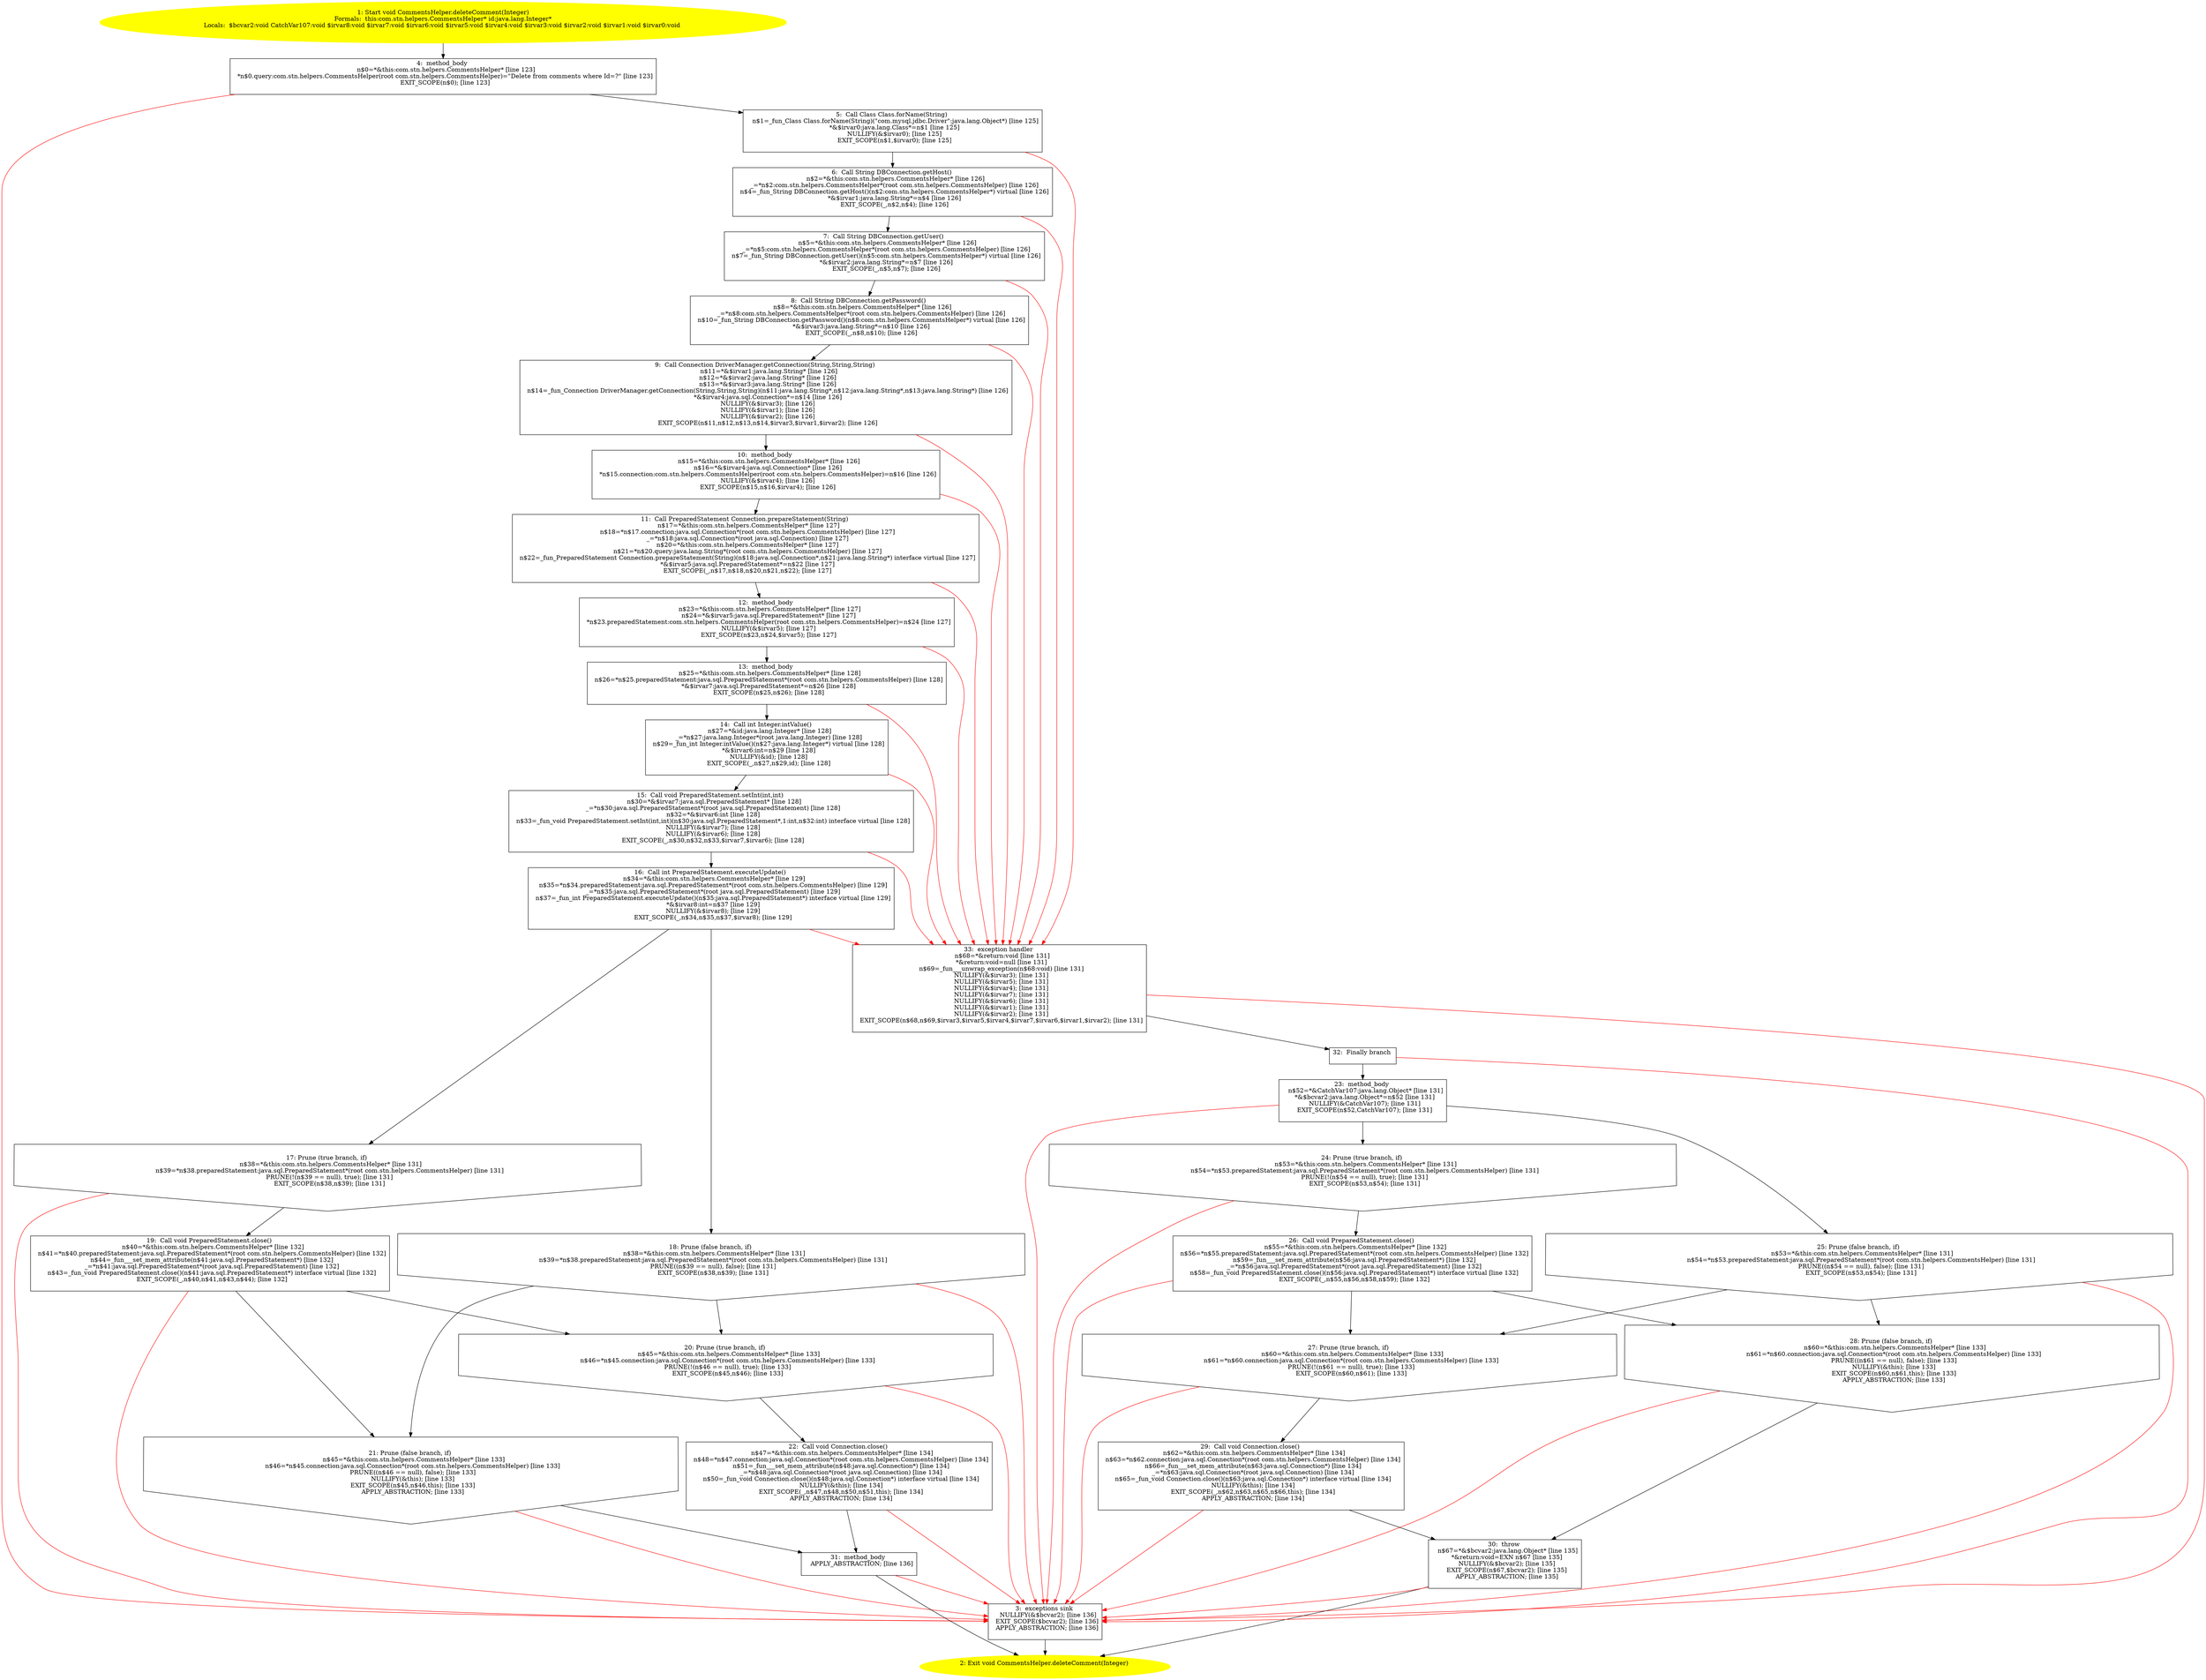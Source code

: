 /* @generated */
digraph cfg {
"com.stn.helpers.CommentsHelper.deleteComment(java.lang.Integer):void.423a9699dd00a270ac2ba708b6a94c15_1" [label="1: Start void CommentsHelper.deleteComment(Integer)\nFormals:  this:com.stn.helpers.CommentsHelper* id:java.lang.Integer*\nLocals:  $bcvar2:void CatchVar107:void $irvar8:void $irvar7:void $irvar6:void $irvar5:void $irvar4:void $irvar3:void $irvar2:void $irvar1:void $irvar0:void \n  " color=yellow style=filled]
	

	 "com.stn.helpers.CommentsHelper.deleteComment(java.lang.Integer):void.423a9699dd00a270ac2ba708b6a94c15_1" -> "com.stn.helpers.CommentsHelper.deleteComment(java.lang.Integer):void.423a9699dd00a270ac2ba708b6a94c15_4" ;
"com.stn.helpers.CommentsHelper.deleteComment(java.lang.Integer):void.423a9699dd00a270ac2ba708b6a94c15_2" [label="2: Exit void CommentsHelper.deleteComment(Integer) \n  " color=yellow style=filled]
	

"com.stn.helpers.CommentsHelper.deleteComment(java.lang.Integer):void.423a9699dd00a270ac2ba708b6a94c15_3" [label="3:  exceptions sink \n   NULLIFY(&$bcvar2); [line 136]\n  EXIT_SCOPE($bcvar2); [line 136]\n  APPLY_ABSTRACTION; [line 136]\n " shape="box"]
	

	 "com.stn.helpers.CommentsHelper.deleteComment(java.lang.Integer):void.423a9699dd00a270ac2ba708b6a94c15_3" -> "com.stn.helpers.CommentsHelper.deleteComment(java.lang.Integer):void.423a9699dd00a270ac2ba708b6a94c15_2" ;
"com.stn.helpers.CommentsHelper.deleteComment(java.lang.Integer):void.423a9699dd00a270ac2ba708b6a94c15_4" [label="4:  method_body \n   n$0=*&this:com.stn.helpers.CommentsHelper* [line 123]\n  *n$0.query:com.stn.helpers.CommentsHelper(root com.stn.helpers.CommentsHelper)=\"Delete from comments where Id=?\" [line 123]\n  EXIT_SCOPE(n$0); [line 123]\n " shape="box"]
	

	 "com.stn.helpers.CommentsHelper.deleteComment(java.lang.Integer):void.423a9699dd00a270ac2ba708b6a94c15_4" -> "com.stn.helpers.CommentsHelper.deleteComment(java.lang.Integer):void.423a9699dd00a270ac2ba708b6a94c15_5" ;
	 "com.stn.helpers.CommentsHelper.deleteComment(java.lang.Integer):void.423a9699dd00a270ac2ba708b6a94c15_4" -> "com.stn.helpers.CommentsHelper.deleteComment(java.lang.Integer):void.423a9699dd00a270ac2ba708b6a94c15_3" [color="red" ];
"com.stn.helpers.CommentsHelper.deleteComment(java.lang.Integer):void.423a9699dd00a270ac2ba708b6a94c15_5" [label="5:  Call Class Class.forName(String) \n   n$1=_fun_Class Class.forName(String)(\"com.mysql.jdbc.Driver\":java.lang.Object*) [line 125]\n  *&$irvar0:java.lang.Class*=n$1 [line 125]\n  NULLIFY(&$irvar0); [line 125]\n  EXIT_SCOPE(n$1,$irvar0); [line 125]\n " shape="box"]
	

	 "com.stn.helpers.CommentsHelper.deleteComment(java.lang.Integer):void.423a9699dd00a270ac2ba708b6a94c15_5" -> "com.stn.helpers.CommentsHelper.deleteComment(java.lang.Integer):void.423a9699dd00a270ac2ba708b6a94c15_6" ;
	 "com.stn.helpers.CommentsHelper.deleteComment(java.lang.Integer):void.423a9699dd00a270ac2ba708b6a94c15_5" -> "com.stn.helpers.CommentsHelper.deleteComment(java.lang.Integer):void.423a9699dd00a270ac2ba708b6a94c15_33" [color="red" ];
"com.stn.helpers.CommentsHelper.deleteComment(java.lang.Integer):void.423a9699dd00a270ac2ba708b6a94c15_6" [label="6:  Call String DBConnection.getHost() \n   n$2=*&this:com.stn.helpers.CommentsHelper* [line 126]\n  _=*n$2:com.stn.helpers.CommentsHelper*(root com.stn.helpers.CommentsHelper) [line 126]\n  n$4=_fun_String DBConnection.getHost()(n$2:com.stn.helpers.CommentsHelper*) virtual [line 126]\n  *&$irvar1:java.lang.String*=n$4 [line 126]\n  EXIT_SCOPE(_,n$2,n$4); [line 126]\n " shape="box"]
	

	 "com.stn.helpers.CommentsHelper.deleteComment(java.lang.Integer):void.423a9699dd00a270ac2ba708b6a94c15_6" -> "com.stn.helpers.CommentsHelper.deleteComment(java.lang.Integer):void.423a9699dd00a270ac2ba708b6a94c15_7" ;
	 "com.stn.helpers.CommentsHelper.deleteComment(java.lang.Integer):void.423a9699dd00a270ac2ba708b6a94c15_6" -> "com.stn.helpers.CommentsHelper.deleteComment(java.lang.Integer):void.423a9699dd00a270ac2ba708b6a94c15_33" [color="red" ];
"com.stn.helpers.CommentsHelper.deleteComment(java.lang.Integer):void.423a9699dd00a270ac2ba708b6a94c15_7" [label="7:  Call String DBConnection.getUser() \n   n$5=*&this:com.stn.helpers.CommentsHelper* [line 126]\n  _=*n$5:com.stn.helpers.CommentsHelper*(root com.stn.helpers.CommentsHelper) [line 126]\n  n$7=_fun_String DBConnection.getUser()(n$5:com.stn.helpers.CommentsHelper*) virtual [line 126]\n  *&$irvar2:java.lang.String*=n$7 [line 126]\n  EXIT_SCOPE(_,n$5,n$7); [line 126]\n " shape="box"]
	

	 "com.stn.helpers.CommentsHelper.deleteComment(java.lang.Integer):void.423a9699dd00a270ac2ba708b6a94c15_7" -> "com.stn.helpers.CommentsHelper.deleteComment(java.lang.Integer):void.423a9699dd00a270ac2ba708b6a94c15_8" ;
	 "com.stn.helpers.CommentsHelper.deleteComment(java.lang.Integer):void.423a9699dd00a270ac2ba708b6a94c15_7" -> "com.stn.helpers.CommentsHelper.deleteComment(java.lang.Integer):void.423a9699dd00a270ac2ba708b6a94c15_33" [color="red" ];
"com.stn.helpers.CommentsHelper.deleteComment(java.lang.Integer):void.423a9699dd00a270ac2ba708b6a94c15_8" [label="8:  Call String DBConnection.getPassword() \n   n$8=*&this:com.stn.helpers.CommentsHelper* [line 126]\n  _=*n$8:com.stn.helpers.CommentsHelper*(root com.stn.helpers.CommentsHelper) [line 126]\n  n$10=_fun_String DBConnection.getPassword()(n$8:com.stn.helpers.CommentsHelper*) virtual [line 126]\n  *&$irvar3:java.lang.String*=n$10 [line 126]\n  EXIT_SCOPE(_,n$8,n$10); [line 126]\n " shape="box"]
	

	 "com.stn.helpers.CommentsHelper.deleteComment(java.lang.Integer):void.423a9699dd00a270ac2ba708b6a94c15_8" -> "com.stn.helpers.CommentsHelper.deleteComment(java.lang.Integer):void.423a9699dd00a270ac2ba708b6a94c15_9" ;
	 "com.stn.helpers.CommentsHelper.deleteComment(java.lang.Integer):void.423a9699dd00a270ac2ba708b6a94c15_8" -> "com.stn.helpers.CommentsHelper.deleteComment(java.lang.Integer):void.423a9699dd00a270ac2ba708b6a94c15_33" [color="red" ];
"com.stn.helpers.CommentsHelper.deleteComment(java.lang.Integer):void.423a9699dd00a270ac2ba708b6a94c15_9" [label="9:  Call Connection DriverManager.getConnection(String,String,String) \n   n$11=*&$irvar1:java.lang.String* [line 126]\n  n$12=*&$irvar2:java.lang.String* [line 126]\n  n$13=*&$irvar3:java.lang.String* [line 126]\n  n$14=_fun_Connection DriverManager.getConnection(String,String,String)(n$11:java.lang.String*,n$12:java.lang.String*,n$13:java.lang.String*) [line 126]\n  *&$irvar4:java.sql.Connection*=n$14 [line 126]\n  NULLIFY(&$irvar3); [line 126]\n  NULLIFY(&$irvar1); [line 126]\n  NULLIFY(&$irvar2); [line 126]\n  EXIT_SCOPE(n$11,n$12,n$13,n$14,$irvar3,$irvar1,$irvar2); [line 126]\n " shape="box"]
	

	 "com.stn.helpers.CommentsHelper.deleteComment(java.lang.Integer):void.423a9699dd00a270ac2ba708b6a94c15_9" -> "com.stn.helpers.CommentsHelper.deleteComment(java.lang.Integer):void.423a9699dd00a270ac2ba708b6a94c15_10" ;
	 "com.stn.helpers.CommentsHelper.deleteComment(java.lang.Integer):void.423a9699dd00a270ac2ba708b6a94c15_9" -> "com.stn.helpers.CommentsHelper.deleteComment(java.lang.Integer):void.423a9699dd00a270ac2ba708b6a94c15_33" [color="red" ];
"com.stn.helpers.CommentsHelper.deleteComment(java.lang.Integer):void.423a9699dd00a270ac2ba708b6a94c15_10" [label="10:  method_body \n   n$15=*&this:com.stn.helpers.CommentsHelper* [line 126]\n  n$16=*&$irvar4:java.sql.Connection* [line 126]\n  *n$15.connection:com.stn.helpers.CommentsHelper(root com.stn.helpers.CommentsHelper)=n$16 [line 126]\n  NULLIFY(&$irvar4); [line 126]\n  EXIT_SCOPE(n$15,n$16,$irvar4); [line 126]\n " shape="box"]
	

	 "com.stn.helpers.CommentsHelper.deleteComment(java.lang.Integer):void.423a9699dd00a270ac2ba708b6a94c15_10" -> "com.stn.helpers.CommentsHelper.deleteComment(java.lang.Integer):void.423a9699dd00a270ac2ba708b6a94c15_11" ;
	 "com.stn.helpers.CommentsHelper.deleteComment(java.lang.Integer):void.423a9699dd00a270ac2ba708b6a94c15_10" -> "com.stn.helpers.CommentsHelper.deleteComment(java.lang.Integer):void.423a9699dd00a270ac2ba708b6a94c15_33" [color="red" ];
"com.stn.helpers.CommentsHelper.deleteComment(java.lang.Integer):void.423a9699dd00a270ac2ba708b6a94c15_11" [label="11:  Call PreparedStatement Connection.prepareStatement(String) \n   n$17=*&this:com.stn.helpers.CommentsHelper* [line 127]\n  n$18=*n$17.connection:java.sql.Connection*(root com.stn.helpers.CommentsHelper) [line 127]\n  _=*n$18:java.sql.Connection*(root java.sql.Connection) [line 127]\n  n$20=*&this:com.stn.helpers.CommentsHelper* [line 127]\n  n$21=*n$20.query:java.lang.String*(root com.stn.helpers.CommentsHelper) [line 127]\n  n$22=_fun_PreparedStatement Connection.prepareStatement(String)(n$18:java.sql.Connection*,n$21:java.lang.String*) interface virtual [line 127]\n  *&$irvar5:java.sql.PreparedStatement*=n$22 [line 127]\n  EXIT_SCOPE(_,n$17,n$18,n$20,n$21,n$22); [line 127]\n " shape="box"]
	

	 "com.stn.helpers.CommentsHelper.deleteComment(java.lang.Integer):void.423a9699dd00a270ac2ba708b6a94c15_11" -> "com.stn.helpers.CommentsHelper.deleteComment(java.lang.Integer):void.423a9699dd00a270ac2ba708b6a94c15_12" ;
	 "com.stn.helpers.CommentsHelper.deleteComment(java.lang.Integer):void.423a9699dd00a270ac2ba708b6a94c15_11" -> "com.stn.helpers.CommentsHelper.deleteComment(java.lang.Integer):void.423a9699dd00a270ac2ba708b6a94c15_33" [color="red" ];
"com.stn.helpers.CommentsHelper.deleteComment(java.lang.Integer):void.423a9699dd00a270ac2ba708b6a94c15_12" [label="12:  method_body \n   n$23=*&this:com.stn.helpers.CommentsHelper* [line 127]\n  n$24=*&$irvar5:java.sql.PreparedStatement* [line 127]\n  *n$23.preparedStatement:com.stn.helpers.CommentsHelper(root com.stn.helpers.CommentsHelper)=n$24 [line 127]\n  NULLIFY(&$irvar5); [line 127]\n  EXIT_SCOPE(n$23,n$24,$irvar5); [line 127]\n " shape="box"]
	

	 "com.stn.helpers.CommentsHelper.deleteComment(java.lang.Integer):void.423a9699dd00a270ac2ba708b6a94c15_12" -> "com.stn.helpers.CommentsHelper.deleteComment(java.lang.Integer):void.423a9699dd00a270ac2ba708b6a94c15_13" ;
	 "com.stn.helpers.CommentsHelper.deleteComment(java.lang.Integer):void.423a9699dd00a270ac2ba708b6a94c15_12" -> "com.stn.helpers.CommentsHelper.deleteComment(java.lang.Integer):void.423a9699dd00a270ac2ba708b6a94c15_33" [color="red" ];
"com.stn.helpers.CommentsHelper.deleteComment(java.lang.Integer):void.423a9699dd00a270ac2ba708b6a94c15_13" [label="13:  method_body \n   n$25=*&this:com.stn.helpers.CommentsHelper* [line 128]\n  n$26=*n$25.preparedStatement:java.sql.PreparedStatement*(root com.stn.helpers.CommentsHelper) [line 128]\n  *&$irvar7:java.sql.PreparedStatement*=n$26 [line 128]\n  EXIT_SCOPE(n$25,n$26); [line 128]\n " shape="box"]
	

	 "com.stn.helpers.CommentsHelper.deleteComment(java.lang.Integer):void.423a9699dd00a270ac2ba708b6a94c15_13" -> "com.stn.helpers.CommentsHelper.deleteComment(java.lang.Integer):void.423a9699dd00a270ac2ba708b6a94c15_14" ;
	 "com.stn.helpers.CommentsHelper.deleteComment(java.lang.Integer):void.423a9699dd00a270ac2ba708b6a94c15_13" -> "com.stn.helpers.CommentsHelper.deleteComment(java.lang.Integer):void.423a9699dd00a270ac2ba708b6a94c15_33" [color="red" ];
"com.stn.helpers.CommentsHelper.deleteComment(java.lang.Integer):void.423a9699dd00a270ac2ba708b6a94c15_14" [label="14:  Call int Integer.intValue() \n   n$27=*&id:java.lang.Integer* [line 128]\n  _=*n$27:java.lang.Integer*(root java.lang.Integer) [line 128]\n  n$29=_fun_int Integer.intValue()(n$27:java.lang.Integer*) virtual [line 128]\n  *&$irvar6:int=n$29 [line 128]\n  NULLIFY(&id); [line 128]\n  EXIT_SCOPE(_,n$27,n$29,id); [line 128]\n " shape="box"]
	

	 "com.stn.helpers.CommentsHelper.deleteComment(java.lang.Integer):void.423a9699dd00a270ac2ba708b6a94c15_14" -> "com.stn.helpers.CommentsHelper.deleteComment(java.lang.Integer):void.423a9699dd00a270ac2ba708b6a94c15_15" ;
	 "com.stn.helpers.CommentsHelper.deleteComment(java.lang.Integer):void.423a9699dd00a270ac2ba708b6a94c15_14" -> "com.stn.helpers.CommentsHelper.deleteComment(java.lang.Integer):void.423a9699dd00a270ac2ba708b6a94c15_33" [color="red" ];
"com.stn.helpers.CommentsHelper.deleteComment(java.lang.Integer):void.423a9699dd00a270ac2ba708b6a94c15_15" [label="15:  Call void PreparedStatement.setInt(int,int) \n   n$30=*&$irvar7:java.sql.PreparedStatement* [line 128]\n  _=*n$30:java.sql.PreparedStatement*(root java.sql.PreparedStatement) [line 128]\n  n$32=*&$irvar6:int [line 128]\n  n$33=_fun_void PreparedStatement.setInt(int,int)(n$30:java.sql.PreparedStatement*,1:int,n$32:int) interface virtual [line 128]\n  NULLIFY(&$irvar7); [line 128]\n  NULLIFY(&$irvar6); [line 128]\n  EXIT_SCOPE(_,n$30,n$32,n$33,$irvar7,$irvar6); [line 128]\n " shape="box"]
	

	 "com.stn.helpers.CommentsHelper.deleteComment(java.lang.Integer):void.423a9699dd00a270ac2ba708b6a94c15_15" -> "com.stn.helpers.CommentsHelper.deleteComment(java.lang.Integer):void.423a9699dd00a270ac2ba708b6a94c15_16" ;
	 "com.stn.helpers.CommentsHelper.deleteComment(java.lang.Integer):void.423a9699dd00a270ac2ba708b6a94c15_15" -> "com.stn.helpers.CommentsHelper.deleteComment(java.lang.Integer):void.423a9699dd00a270ac2ba708b6a94c15_33" [color="red" ];
"com.stn.helpers.CommentsHelper.deleteComment(java.lang.Integer):void.423a9699dd00a270ac2ba708b6a94c15_16" [label="16:  Call int PreparedStatement.executeUpdate() \n   n$34=*&this:com.stn.helpers.CommentsHelper* [line 129]\n  n$35=*n$34.preparedStatement:java.sql.PreparedStatement*(root com.stn.helpers.CommentsHelper) [line 129]\n  _=*n$35:java.sql.PreparedStatement*(root java.sql.PreparedStatement) [line 129]\n  n$37=_fun_int PreparedStatement.executeUpdate()(n$35:java.sql.PreparedStatement*) interface virtual [line 129]\n  *&$irvar8:int=n$37 [line 129]\n  NULLIFY(&$irvar8); [line 129]\n  EXIT_SCOPE(_,n$34,n$35,n$37,$irvar8); [line 129]\n " shape="box"]
	

	 "com.stn.helpers.CommentsHelper.deleteComment(java.lang.Integer):void.423a9699dd00a270ac2ba708b6a94c15_16" -> "com.stn.helpers.CommentsHelper.deleteComment(java.lang.Integer):void.423a9699dd00a270ac2ba708b6a94c15_17" ;
	 "com.stn.helpers.CommentsHelper.deleteComment(java.lang.Integer):void.423a9699dd00a270ac2ba708b6a94c15_16" -> "com.stn.helpers.CommentsHelper.deleteComment(java.lang.Integer):void.423a9699dd00a270ac2ba708b6a94c15_18" ;
	 "com.stn.helpers.CommentsHelper.deleteComment(java.lang.Integer):void.423a9699dd00a270ac2ba708b6a94c15_16" -> "com.stn.helpers.CommentsHelper.deleteComment(java.lang.Integer):void.423a9699dd00a270ac2ba708b6a94c15_33" [color="red" ];
"com.stn.helpers.CommentsHelper.deleteComment(java.lang.Integer):void.423a9699dd00a270ac2ba708b6a94c15_17" [label="17: Prune (true branch, if) \n   n$38=*&this:com.stn.helpers.CommentsHelper* [line 131]\n  n$39=*n$38.preparedStatement:java.sql.PreparedStatement*(root com.stn.helpers.CommentsHelper) [line 131]\n  PRUNE(!(n$39 == null), true); [line 131]\n  EXIT_SCOPE(n$38,n$39); [line 131]\n " shape="invhouse"]
	

	 "com.stn.helpers.CommentsHelper.deleteComment(java.lang.Integer):void.423a9699dd00a270ac2ba708b6a94c15_17" -> "com.stn.helpers.CommentsHelper.deleteComment(java.lang.Integer):void.423a9699dd00a270ac2ba708b6a94c15_19" ;
	 "com.stn.helpers.CommentsHelper.deleteComment(java.lang.Integer):void.423a9699dd00a270ac2ba708b6a94c15_17" -> "com.stn.helpers.CommentsHelper.deleteComment(java.lang.Integer):void.423a9699dd00a270ac2ba708b6a94c15_3" [color="red" ];
"com.stn.helpers.CommentsHelper.deleteComment(java.lang.Integer):void.423a9699dd00a270ac2ba708b6a94c15_18" [label="18: Prune (false branch, if) \n   n$38=*&this:com.stn.helpers.CommentsHelper* [line 131]\n  n$39=*n$38.preparedStatement:java.sql.PreparedStatement*(root com.stn.helpers.CommentsHelper) [line 131]\n  PRUNE((n$39 == null), false); [line 131]\n  EXIT_SCOPE(n$38,n$39); [line 131]\n " shape="invhouse"]
	

	 "com.stn.helpers.CommentsHelper.deleteComment(java.lang.Integer):void.423a9699dd00a270ac2ba708b6a94c15_18" -> "com.stn.helpers.CommentsHelper.deleteComment(java.lang.Integer):void.423a9699dd00a270ac2ba708b6a94c15_20" ;
	 "com.stn.helpers.CommentsHelper.deleteComment(java.lang.Integer):void.423a9699dd00a270ac2ba708b6a94c15_18" -> "com.stn.helpers.CommentsHelper.deleteComment(java.lang.Integer):void.423a9699dd00a270ac2ba708b6a94c15_21" ;
	 "com.stn.helpers.CommentsHelper.deleteComment(java.lang.Integer):void.423a9699dd00a270ac2ba708b6a94c15_18" -> "com.stn.helpers.CommentsHelper.deleteComment(java.lang.Integer):void.423a9699dd00a270ac2ba708b6a94c15_3" [color="red" ];
"com.stn.helpers.CommentsHelper.deleteComment(java.lang.Integer):void.423a9699dd00a270ac2ba708b6a94c15_19" [label="19:  Call void PreparedStatement.close() \n   n$40=*&this:com.stn.helpers.CommentsHelper* [line 132]\n  n$41=*n$40.preparedStatement:java.sql.PreparedStatement*(root com.stn.helpers.CommentsHelper) [line 132]\n  n$44=_fun___set_mem_attribute(n$41:java.sql.PreparedStatement*) [line 132]\n  _=*n$41:java.sql.PreparedStatement*(root java.sql.PreparedStatement) [line 132]\n  n$43=_fun_void PreparedStatement.close()(n$41:java.sql.PreparedStatement*) interface virtual [line 132]\n  EXIT_SCOPE(_,n$40,n$41,n$43,n$44); [line 132]\n " shape="box"]
	

	 "com.stn.helpers.CommentsHelper.deleteComment(java.lang.Integer):void.423a9699dd00a270ac2ba708b6a94c15_19" -> "com.stn.helpers.CommentsHelper.deleteComment(java.lang.Integer):void.423a9699dd00a270ac2ba708b6a94c15_20" ;
	 "com.stn.helpers.CommentsHelper.deleteComment(java.lang.Integer):void.423a9699dd00a270ac2ba708b6a94c15_19" -> "com.stn.helpers.CommentsHelper.deleteComment(java.lang.Integer):void.423a9699dd00a270ac2ba708b6a94c15_21" ;
	 "com.stn.helpers.CommentsHelper.deleteComment(java.lang.Integer):void.423a9699dd00a270ac2ba708b6a94c15_19" -> "com.stn.helpers.CommentsHelper.deleteComment(java.lang.Integer):void.423a9699dd00a270ac2ba708b6a94c15_3" [color="red" ];
"com.stn.helpers.CommentsHelper.deleteComment(java.lang.Integer):void.423a9699dd00a270ac2ba708b6a94c15_20" [label="20: Prune (true branch, if) \n   n$45=*&this:com.stn.helpers.CommentsHelper* [line 133]\n  n$46=*n$45.connection:java.sql.Connection*(root com.stn.helpers.CommentsHelper) [line 133]\n  PRUNE(!(n$46 == null), true); [line 133]\n  EXIT_SCOPE(n$45,n$46); [line 133]\n " shape="invhouse"]
	

	 "com.stn.helpers.CommentsHelper.deleteComment(java.lang.Integer):void.423a9699dd00a270ac2ba708b6a94c15_20" -> "com.stn.helpers.CommentsHelper.deleteComment(java.lang.Integer):void.423a9699dd00a270ac2ba708b6a94c15_22" ;
	 "com.stn.helpers.CommentsHelper.deleteComment(java.lang.Integer):void.423a9699dd00a270ac2ba708b6a94c15_20" -> "com.stn.helpers.CommentsHelper.deleteComment(java.lang.Integer):void.423a9699dd00a270ac2ba708b6a94c15_3" [color="red" ];
"com.stn.helpers.CommentsHelper.deleteComment(java.lang.Integer):void.423a9699dd00a270ac2ba708b6a94c15_21" [label="21: Prune (false branch, if) \n   n$45=*&this:com.stn.helpers.CommentsHelper* [line 133]\n  n$46=*n$45.connection:java.sql.Connection*(root com.stn.helpers.CommentsHelper) [line 133]\n  PRUNE((n$46 == null), false); [line 133]\n  NULLIFY(&this); [line 133]\n  EXIT_SCOPE(n$45,n$46,this); [line 133]\n  APPLY_ABSTRACTION; [line 133]\n " shape="invhouse"]
	

	 "com.stn.helpers.CommentsHelper.deleteComment(java.lang.Integer):void.423a9699dd00a270ac2ba708b6a94c15_21" -> "com.stn.helpers.CommentsHelper.deleteComment(java.lang.Integer):void.423a9699dd00a270ac2ba708b6a94c15_31" ;
	 "com.stn.helpers.CommentsHelper.deleteComment(java.lang.Integer):void.423a9699dd00a270ac2ba708b6a94c15_21" -> "com.stn.helpers.CommentsHelper.deleteComment(java.lang.Integer):void.423a9699dd00a270ac2ba708b6a94c15_3" [color="red" ];
"com.stn.helpers.CommentsHelper.deleteComment(java.lang.Integer):void.423a9699dd00a270ac2ba708b6a94c15_22" [label="22:  Call void Connection.close() \n   n$47=*&this:com.stn.helpers.CommentsHelper* [line 134]\n  n$48=*n$47.connection:java.sql.Connection*(root com.stn.helpers.CommentsHelper) [line 134]\n  n$51=_fun___set_mem_attribute(n$48:java.sql.Connection*) [line 134]\n  _=*n$48:java.sql.Connection*(root java.sql.Connection) [line 134]\n  n$50=_fun_void Connection.close()(n$48:java.sql.Connection*) interface virtual [line 134]\n  NULLIFY(&this); [line 134]\n  EXIT_SCOPE(_,n$47,n$48,n$50,n$51,this); [line 134]\n  APPLY_ABSTRACTION; [line 134]\n " shape="box"]
	

	 "com.stn.helpers.CommentsHelper.deleteComment(java.lang.Integer):void.423a9699dd00a270ac2ba708b6a94c15_22" -> "com.stn.helpers.CommentsHelper.deleteComment(java.lang.Integer):void.423a9699dd00a270ac2ba708b6a94c15_31" ;
	 "com.stn.helpers.CommentsHelper.deleteComment(java.lang.Integer):void.423a9699dd00a270ac2ba708b6a94c15_22" -> "com.stn.helpers.CommentsHelper.deleteComment(java.lang.Integer):void.423a9699dd00a270ac2ba708b6a94c15_3" [color="red" ];
"com.stn.helpers.CommentsHelper.deleteComment(java.lang.Integer):void.423a9699dd00a270ac2ba708b6a94c15_23" [label="23:  method_body \n   n$52=*&CatchVar107:java.lang.Object* [line 131]\n  *&$bcvar2:java.lang.Object*=n$52 [line 131]\n  NULLIFY(&CatchVar107); [line 131]\n  EXIT_SCOPE(n$52,CatchVar107); [line 131]\n " shape="box"]
	

	 "com.stn.helpers.CommentsHelper.deleteComment(java.lang.Integer):void.423a9699dd00a270ac2ba708b6a94c15_23" -> "com.stn.helpers.CommentsHelper.deleteComment(java.lang.Integer):void.423a9699dd00a270ac2ba708b6a94c15_24" ;
	 "com.stn.helpers.CommentsHelper.deleteComment(java.lang.Integer):void.423a9699dd00a270ac2ba708b6a94c15_23" -> "com.stn.helpers.CommentsHelper.deleteComment(java.lang.Integer):void.423a9699dd00a270ac2ba708b6a94c15_25" ;
	 "com.stn.helpers.CommentsHelper.deleteComment(java.lang.Integer):void.423a9699dd00a270ac2ba708b6a94c15_23" -> "com.stn.helpers.CommentsHelper.deleteComment(java.lang.Integer):void.423a9699dd00a270ac2ba708b6a94c15_3" [color="red" ];
"com.stn.helpers.CommentsHelper.deleteComment(java.lang.Integer):void.423a9699dd00a270ac2ba708b6a94c15_24" [label="24: Prune (true branch, if) \n   n$53=*&this:com.stn.helpers.CommentsHelper* [line 131]\n  n$54=*n$53.preparedStatement:java.sql.PreparedStatement*(root com.stn.helpers.CommentsHelper) [line 131]\n  PRUNE(!(n$54 == null), true); [line 131]\n  EXIT_SCOPE(n$53,n$54); [line 131]\n " shape="invhouse"]
	

	 "com.stn.helpers.CommentsHelper.deleteComment(java.lang.Integer):void.423a9699dd00a270ac2ba708b6a94c15_24" -> "com.stn.helpers.CommentsHelper.deleteComment(java.lang.Integer):void.423a9699dd00a270ac2ba708b6a94c15_26" ;
	 "com.stn.helpers.CommentsHelper.deleteComment(java.lang.Integer):void.423a9699dd00a270ac2ba708b6a94c15_24" -> "com.stn.helpers.CommentsHelper.deleteComment(java.lang.Integer):void.423a9699dd00a270ac2ba708b6a94c15_3" [color="red" ];
"com.stn.helpers.CommentsHelper.deleteComment(java.lang.Integer):void.423a9699dd00a270ac2ba708b6a94c15_25" [label="25: Prune (false branch, if) \n   n$53=*&this:com.stn.helpers.CommentsHelper* [line 131]\n  n$54=*n$53.preparedStatement:java.sql.PreparedStatement*(root com.stn.helpers.CommentsHelper) [line 131]\n  PRUNE((n$54 == null), false); [line 131]\n  EXIT_SCOPE(n$53,n$54); [line 131]\n " shape="invhouse"]
	

	 "com.stn.helpers.CommentsHelper.deleteComment(java.lang.Integer):void.423a9699dd00a270ac2ba708b6a94c15_25" -> "com.stn.helpers.CommentsHelper.deleteComment(java.lang.Integer):void.423a9699dd00a270ac2ba708b6a94c15_27" ;
	 "com.stn.helpers.CommentsHelper.deleteComment(java.lang.Integer):void.423a9699dd00a270ac2ba708b6a94c15_25" -> "com.stn.helpers.CommentsHelper.deleteComment(java.lang.Integer):void.423a9699dd00a270ac2ba708b6a94c15_28" ;
	 "com.stn.helpers.CommentsHelper.deleteComment(java.lang.Integer):void.423a9699dd00a270ac2ba708b6a94c15_25" -> "com.stn.helpers.CommentsHelper.deleteComment(java.lang.Integer):void.423a9699dd00a270ac2ba708b6a94c15_3" [color="red" ];
"com.stn.helpers.CommentsHelper.deleteComment(java.lang.Integer):void.423a9699dd00a270ac2ba708b6a94c15_26" [label="26:  Call void PreparedStatement.close() \n   n$55=*&this:com.stn.helpers.CommentsHelper* [line 132]\n  n$56=*n$55.preparedStatement:java.sql.PreparedStatement*(root com.stn.helpers.CommentsHelper) [line 132]\n  n$59=_fun___set_mem_attribute(n$56:java.sql.PreparedStatement*) [line 132]\n  _=*n$56:java.sql.PreparedStatement*(root java.sql.PreparedStatement) [line 132]\n  n$58=_fun_void PreparedStatement.close()(n$56:java.sql.PreparedStatement*) interface virtual [line 132]\n  EXIT_SCOPE(_,n$55,n$56,n$58,n$59); [line 132]\n " shape="box"]
	

	 "com.stn.helpers.CommentsHelper.deleteComment(java.lang.Integer):void.423a9699dd00a270ac2ba708b6a94c15_26" -> "com.stn.helpers.CommentsHelper.deleteComment(java.lang.Integer):void.423a9699dd00a270ac2ba708b6a94c15_27" ;
	 "com.stn.helpers.CommentsHelper.deleteComment(java.lang.Integer):void.423a9699dd00a270ac2ba708b6a94c15_26" -> "com.stn.helpers.CommentsHelper.deleteComment(java.lang.Integer):void.423a9699dd00a270ac2ba708b6a94c15_28" ;
	 "com.stn.helpers.CommentsHelper.deleteComment(java.lang.Integer):void.423a9699dd00a270ac2ba708b6a94c15_26" -> "com.stn.helpers.CommentsHelper.deleteComment(java.lang.Integer):void.423a9699dd00a270ac2ba708b6a94c15_3" [color="red" ];
"com.stn.helpers.CommentsHelper.deleteComment(java.lang.Integer):void.423a9699dd00a270ac2ba708b6a94c15_27" [label="27: Prune (true branch, if) \n   n$60=*&this:com.stn.helpers.CommentsHelper* [line 133]\n  n$61=*n$60.connection:java.sql.Connection*(root com.stn.helpers.CommentsHelper) [line 133]\n  PRUNE(!(n$61 == null), true); [line 133]\n  EXIT_SCOPE(n$60,n$61); [line 133]\n " shape="invhouse"]
	

	 "com.stn.helpers.CommentsHelper.deleteComment(java.lang.Integer):void.423a9699dd00a270ac2ba708b6a94c15_27" -> "com.stn.helpers.CommentsHelper.deleteComment(java.lang.Integer):void.423a9699dd00a270ac2ba708b6a94c15_29" ;
	 "com.stn.helpers.CommentsHelper.deleteComment(java.lang.Integer):void.423a9699dd00a270ac2ba708b6a94c15_27" -> "com.stn.helpers.CommentsHelper.deleteComment(java.lang.Integer):void.423a9699dd00a270ac2ba708b6a94c15_3" [color="red" ];
"com.stn.helpers.CommentsHelper.deleteComment(java.lang.Integer):void.423a9699dd00a270ac2ba708b6a94c15_28" [label="28: Prune (false branch, if) \n   n$60=*&this:com.stn.helpers.CommentsHelper* [line 133]\n  n$61=*n$60.connection:java.sql.Connection*(root com.stn.helpers.CommentsHelper) [line 133]\n  PRUNE((n$61 == null), false); [line 133]\n  NULLIFY(&this); [line 133]\n  EXIT_SCOPE(n$60,n$61,this); [line 133]\n  APPLY_ABSTRACTION; [line 133]\n " shape="invhouse"]
	

	 "com.stn.helpers.CommentsHelper.deleteComment(java.lang.Integer):void.423a9699dd00a270ac2ba708b6a94c15_28" -> "com.stn.helpers.CommentsHelper.deleteComment(java.lang.Integer):void.423a9699dd00a270ac2ba708b6a94c15_30" ;
	 "com.stn.helpers.CommentsHelper.deleteComment(java.lang.Integer):void.423a9699dd00a270ac2ba708b6a94c15_28" -> "com.stn.helpers.CommentsHelper.deleteComment(java.lang.Integer):void.423a9699dd00a270ac2ba708b6a94c15_3" [color="red" ];
"com.stn.helpers.CommentsHelper.deleteComment(java.lang.Integer):void.423a9699dd00a270ac2ba708b6a94c15_29" [label="29:  Call void Connection.close() \n   n$62=*&this:com.stn.helpers.CommentsHelper* [line 134]\n  n$63=*n$62.connection:java.sql.Connection*(root com.stn.helpers.CommentsHelper) [line 134]\n  n$66=_fun___set_mem_attribute(n$63:java.sql.Connection*) [line 134]\n  _=*n$63:java.sql.Connection*(root java.sql.Connection) [line 134]\n  n$65=_fun_void Connection.close()(n$63:java.sql.Connection*) interface virtual [line 134]\n  NULLIFY(&this); [line 134]\n  EXIT_SCOPE(_,n$62,n$63,n$65,n$66,this); [line 134]\n  APPLY_ABSTRACTION; [line 134]\n " shape="box"]
	

	 "com.stn.helpers.CommentsHelper.deleteComment(java.lang.Integer):void.423a9699dd00a270ac2ba708b6a94c15_29" -> "com.stn.helpers.CommentsHelper.deleteComment(java.lang.Integer):void.423a9699dd00a270ac2ba708b6a94c15_30" ;
	 "com.stn.helpers.CommentsHelper.deleteComment(java.lang.Integer):void.423a9699dd00a270ac2ba708b6a94c15_29" -> "com.stn.helpers.CommentsHelper.deleteComment(java.lang.Integer):void.423a9699dd00a270ac2ba708b6a94c15_3" [color="red" ];
"com.stn.helpers.CommentsHelper.deleteComment(java.lang.Integer):void.423a9699dd00a270ac2ba708b6a94c15_30" [label="30:  throw \n   n$67=*&$bcvar2:java.lang.Object* [line 135]\n  *&return:void=EXN n$67 [line 135]\n  NULLIFY(&$bcvar2); [line 135]\n  EXIT_SCOPE(n$67,$bcvar2); [line 135]\n  APPLY_ABSTRACTION; [line 135]\n " shape="box"]
	

	 "com.stn.helpers.CommentsHelper.deleteComment(java.lang.Integer):void.423a9699dd00a270ac2ba708b6a94c15_30" -> "com.stn.helpers.CommentsHelper.deleteComment(java.lang.Integer):void.423a9699dd00a270ac2ba708b6a94c15_2" ;
	 "com.stn.helpers.CommentsHelper.deleteComment(java.lang.Integer):void.423a9699dd00a270ac2ba708b6a94c15_30" -> "com.stn.helpers.CommentsHelper.deleteComment(java.lang.Integer):void.423a9699dd00a270ac2ba708b6a94c15_3" [color="red" ];
"com.stn.helpers.CommentsHelper.deleteComment(java.lang.Integer):void.423a9699dd00a270ac2ba708b6a94c15_31" [label="31:  method_body \n   APPLY_ABSTRACTION; [line 136]\n " shape="box"]
	

	 "com.stn.helpers.CommentsHelper.deleteComment(java.lang.Integer):void.423a9699dd00a270ac2ba708b6a94c15_31" -> "com.stn.helpers.CommentsHelper.deleteComment(java.lang.Integer):void.423a9699dd00a270ac2ba708b6a94c15_2" ;
	 "com.stn.helpers.CommentsHelper.deleteComment(java.lang.Integer):void.423a9699dd00a270ac2ba708b6a94c15_31" -> "com.stn.helpers.CommentsHelper.deleteComment(java.lang.Integer):void.423a9699dd00a270ac2ba708b6a94c15_3" [color="red" ];
"com.stn.helpers.CommentsHelper.deleteComment(java.lang.Integer):void.423a9699dd00a270ac2ba708b6a94c15_32" [label="32:  Finally branch \n  " shape="box"]
	

	 "com.stn.helpers.CommentsHelper.deleteComment(java.lang.Integer):void.423a9699dd00a270ac2ba708b6a94c15_32" -> "com.stn.helpers.CommentsHelper.deleteComment(java.lang.Integer):void.423a9699dd00a270ac2ba708b6a94c15_23" ;
	 "com.stn.helpers.CommentsHelper.deleteComment(java.lang.Integer):void.423a9699dd00a270ac2ba708b6a94c15_32" -> "com.stn.helpers.CommentsHelper.deleteComment(java.lang.Integer):void.423a9699dd00a270ac2ba708b6a94c15_3" [color="red" ];
"com.stn.helpers.CommentsHelper.deleteComment(java.lang.Integer):void.423a9699dd00a270ac2ba708b6a94c15_33" [label="33:  exception handler \n   n$68=*&return:void [line 131]\n  *&return:void=null [line 131]\n  n$69=_fun___unwrap_exception(n$68:void) [line 131]\n  NULLIFY(&$irvar3); [line 131]\n  NULLIFY(&$irvar5); [line 131]\n  NULLIFY(&$irvar4); [line 131]\n  NULLIFY(&$irvar7); [line 131]\n  NULLIFY(&$irvar6); [line 131]\n  NULLIFY(&$irvar1); [line 131]\n  NULLIFY(&$irvar2); [line 131]\n  EXIT_SCOPE(n$68,n$69,$irvar3,$irvar5,$irvar4,$irvar7,$irvar6,$irvar1,$irvar2); [line 131]\n " shape="box"]
	

	 "com.stn.helpers.CommentsHelper.deleteComment(java.lang.Integer):void.423a9699dd00a270ac2ba708b6a94c15_33" -> "com.stn.helpers.CommentsHelper.deleteComment(java.lang.Integer):void.423a9699dd00a270ac2ba708b6a94c15_32" ;
	 "com.stn.helpers.CommentsHelper.deleteComment(java.lang.Integer):void.423a9699dd00a270ac2ba708b6a94c15_33" -> "com.stn.helpers.CommentsHelper.deleteComment(java.lang.Integer):void.423a9699dd00a270ac2ba708b6a94c15_3" [color="red" ];
}
